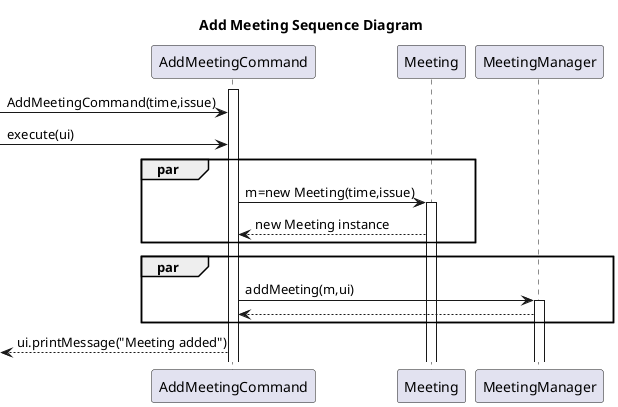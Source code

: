 @startuml
title Add Meeting Sequence Diagram
participant AddMeetingCommand
participant Meeting
participant MeetingManager
Activate AddMeetingCommand
->AddMeetingCommand:AddMeetingCommand(time,issue)
->AddMeetingCommand:execute(ui)
par
    AddMeetingCommand->Meeting:m=new Meeting(time,issue)
    Activate Meeting
    Meeting-->AddMeetingCommand:new Meeting instance
end
par
    AddMeetingCommand->MeetingManager:addMeeting(m,ui)
    Activate MeetingManager
    MeetingManager-->AddMeetingCommand
end
<-- AddMeetingCommand: ui.printMessage("Meeting added")
@enduml